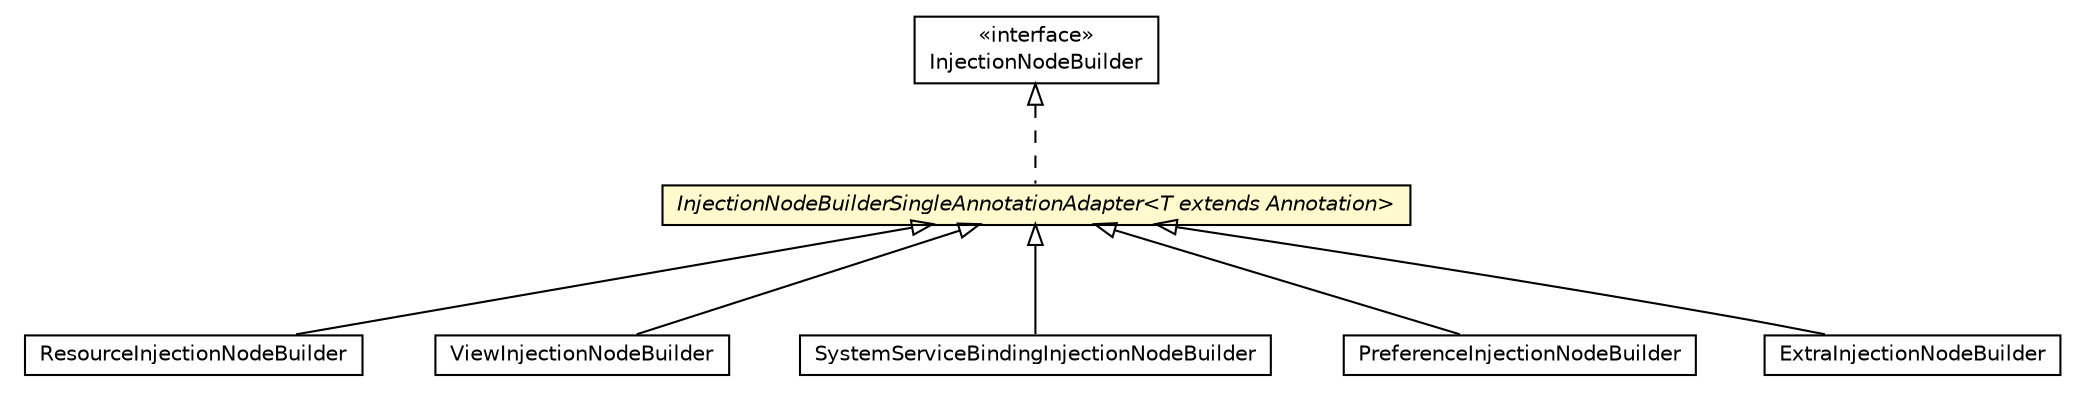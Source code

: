 #!/usr/local/bin/dot
#
# Class diagram 
# Generated by UMLGraph version 5.1 (http://www.umlgraph.org/)
#

digraph G {
	edge [fontname="Helvetica",fontsize=10,labelfontname="Helvetica",labelfontsize=10];
	node [fontname="Helvetica",fontsize=10,shape=plaintext];
	nodesep=0.25;
	ranksep=0.5;
	// org.androidtransfuse.gen.variableBuilder.ResourceInjectionNodeBuilder
	c62895 [label=<<table title="org.androidtransfuse.gen.variableBuilder.ResourceInjectionNodeBuilder" border="0" cellborder="1" cellspacing="0" cellpadding="2" port="p" href="./ResourceInjectionNodeBuilder.html">
		<tr><td><table border="0" cellspacing="0" cellpadding="1">
<tr><td align="center" balign="center"> ResourceInjectionNodeBuilder </td></tr>
		</table></td></tr>
		</table>>, fontname="Helvetica", fontcolor="black", fontsize=10.0];
	// org.androidtransfuse.gen.variableBuilder.InjectionNodeBuilder
	c62897 [label=<<table title="org.androidtransfuse.gen.variableBuilder.InjectionNodeBuilder" border="0" cellborder="1" cellspacing="0" cellpadding="2" port="p" href="./InjectionNodeBuilder.html">
		<tr><td><table border="0" cellspacing="0" cellpadding="1">
<tr><td align="center" balign="center"> &#171;interface&#187; </td></tr>
<tr><td align="center" balign="center"> InjectionNodeBuilder </td></tr>
		</table></td></tr>
		</table>>, fontname="Helvetica", fontcolor="black", fontsize=10.0];
	// org.androidtransfuse.gen.variableBuilder.ViewInjectionNodeBuilder
	c62901 [label=<<table title="org.androidtransfuse.gen.variableBuilder.ViewInjectionNodeBuilder" border="0" cellborder="1" cellspacing="0" cellpadding="2" port="p" href="./ViewInjectionNodeBuilder.html">
		<tr><td><table border="0" cellspacing="0" cellpadding="1">
<tr><td align="center" balign="center"> ViewInjectionNodeBuilder </td></tr>
		</table></td></tr>
		</table>>, fontname="Helvetica", fontcolor="black", fontsize=10.0];
	// org.androidtransfuse.gen.variableBuilder.SystemServiceBindingInjectionNodeBuilder
	c62904 [label=<<table title="org.androidtransfuse.gen.variableBuilder.SystemServiceBindingInjectionNodeBuilder" border="0" cellborder="1" cellspacing="0" cellpadding="2" port="p" href="./SystemServiceBindingInjectionNodeBuilder.html">
		<tr><td><table border="0" cellspacing="0" cellpadding="1">
<tr><td align="center" balign="center"> SystemServiceBindingInjectionNodeBuilder </td></tr>
		</table></td></tr>
		</table>>, fontname="Helvetica", fontcolor="black", fontsize=10.0];
	// org.androidtransfuse.gen.variableBuilder.InjectionNodeBuilderSingleAnnotationAdapter<T extends java.lang.annotation.Annotation>
	c62905 [label=<<table title="org.androidtransfuse.gen.variableBuilder.InjectionNodeBuilderSingleAnnotationAdapter" border="0" cellborder="1" cellspacing="0" cellpadding="2" port="p" bgcolor="lemonChiffon" href="./InjectionNodeBuilderSingleAnnotationAdapter.html">
		<tr><td><table border="0" cellspacing="0" cellpadding="1">
<tr><td align="center" balign="center"><font face="Helvetica-Oblique"> InjectionNodeBuilderSingleAnnotationAdapter&lt;T extends Annotation&gt; </font></td></tr>
		</table></td></tr>
		</table>>, fontname="Helvetica", fontcolor="black", fontsize=10.0];
	// org.androidtransfuse.gen.variableBuilder.PreferenceInjectionNodeBuilder
	c62907 [label=<<table title="org.androidtransfuse.gen.variableBuilder.PreferenceInjectionNodeBuilder" border="0" cellborder="1" cellspacing="0" cellpadding="2" port="p" href="./PreferenceInjectionNodeBuilder.html">
		<tr><td><table border="0" cellspacing="0" cellpadding="1">
<tr><td align="center" balign="center"> PreferenceInjectionNodeBuilder </td></tr>
		</table></td></tr>
		</table>>, fontname="Helvetica", fontcolor="black", fontsize=10.0];
	// org.androidtransfuse.gen.variableBuilder.ExtraInjectionNodeBuilder
	c62914 [label=<<table title="org.androidtransfuse.gen.variableBuilder.ExtraInjectionNodeBuilder" border="0" cellborder="1" cellspacing="0" cellpadding="2" port="p" href="./ExtraInjectionNodeBuilder.html">
		<tr><td><table border="0" cellspacing="0" cellpadding="1">
<tr><td align="center" balign="center"> ExtraInjectionNodeBuilder </td></tr>
		</table></td></tr>
		</table>>, fontname="Helvetica", fontcolor="black", fontsize=10.0];
	//org.androidtransfuse.gen.variableBuilder.ResourceInjectionNodeBuilder extends org.androidtransfuse.gen.variableBuilder.InjectionNodeBuilderSingleAnnotationAdapter<org.androidtransfuse.annotations.Resource>
	c62905:p -> c62895:p [dir=back,arrowtail=empty];
	//org.androidtransfuse.gen.variableBuilder.ViewInjectionNodeBuilder extends org.androidtransfuse.gen.variableBuilder.InjectionNodeBuilderSingleAnnotationAdapter<org.androidtransfuse.annotations.View>
	c62905:p -> c62901:p [dir=back,arrowtail=empty];
	//org.androidtransfuse.gen.variableBuilder.SystemServiceBindingInjectionNodeBuilder extends org.androidtransfuse.gen.variableBuilder.InjectionNodeBuilderSingleAnnotationAdapter<org.androidtransfuse.annotations.SystemService>
	c62905:p -> c62904:p [dir=back,arrowtail=empty];
	//org.androidtransfuse.gen.variableBuilder.InjectionNodeBuilderSingleAnnotationAdapter<T extends java.lang.annotation.Annotation> implements org.androidtransfuse.gen.variableBuilder.InjectionNodeBuilder
	c62897:p -> c62905:p [dir=back,arrowtail=empty,style=dashed];
	//org.androidtransfuse.gen.variableBuilder.PreferenceInjectionNodeBuilder extends org.androidtransfuse.gen.variableBuilder.InjectionNodeBuilderSingleAnnotationAdapter<org.androidtransfuse.annotations.Preference>
	c62905:p -> c62907:p [dir=back,arrowtail=empty];
	//org.androidtransfuse.gen.variableBuilder.ExtraInjectionNodeBuilder extends org.androidtransfuse.gen.variableBuilder.InjectionNodeBuilderSingleAnnotationAdapter<org.androidtransfuse.annotations.Extra>
	c62905:p -> c62914:p [dir=back,arrowtail=empty];
}

